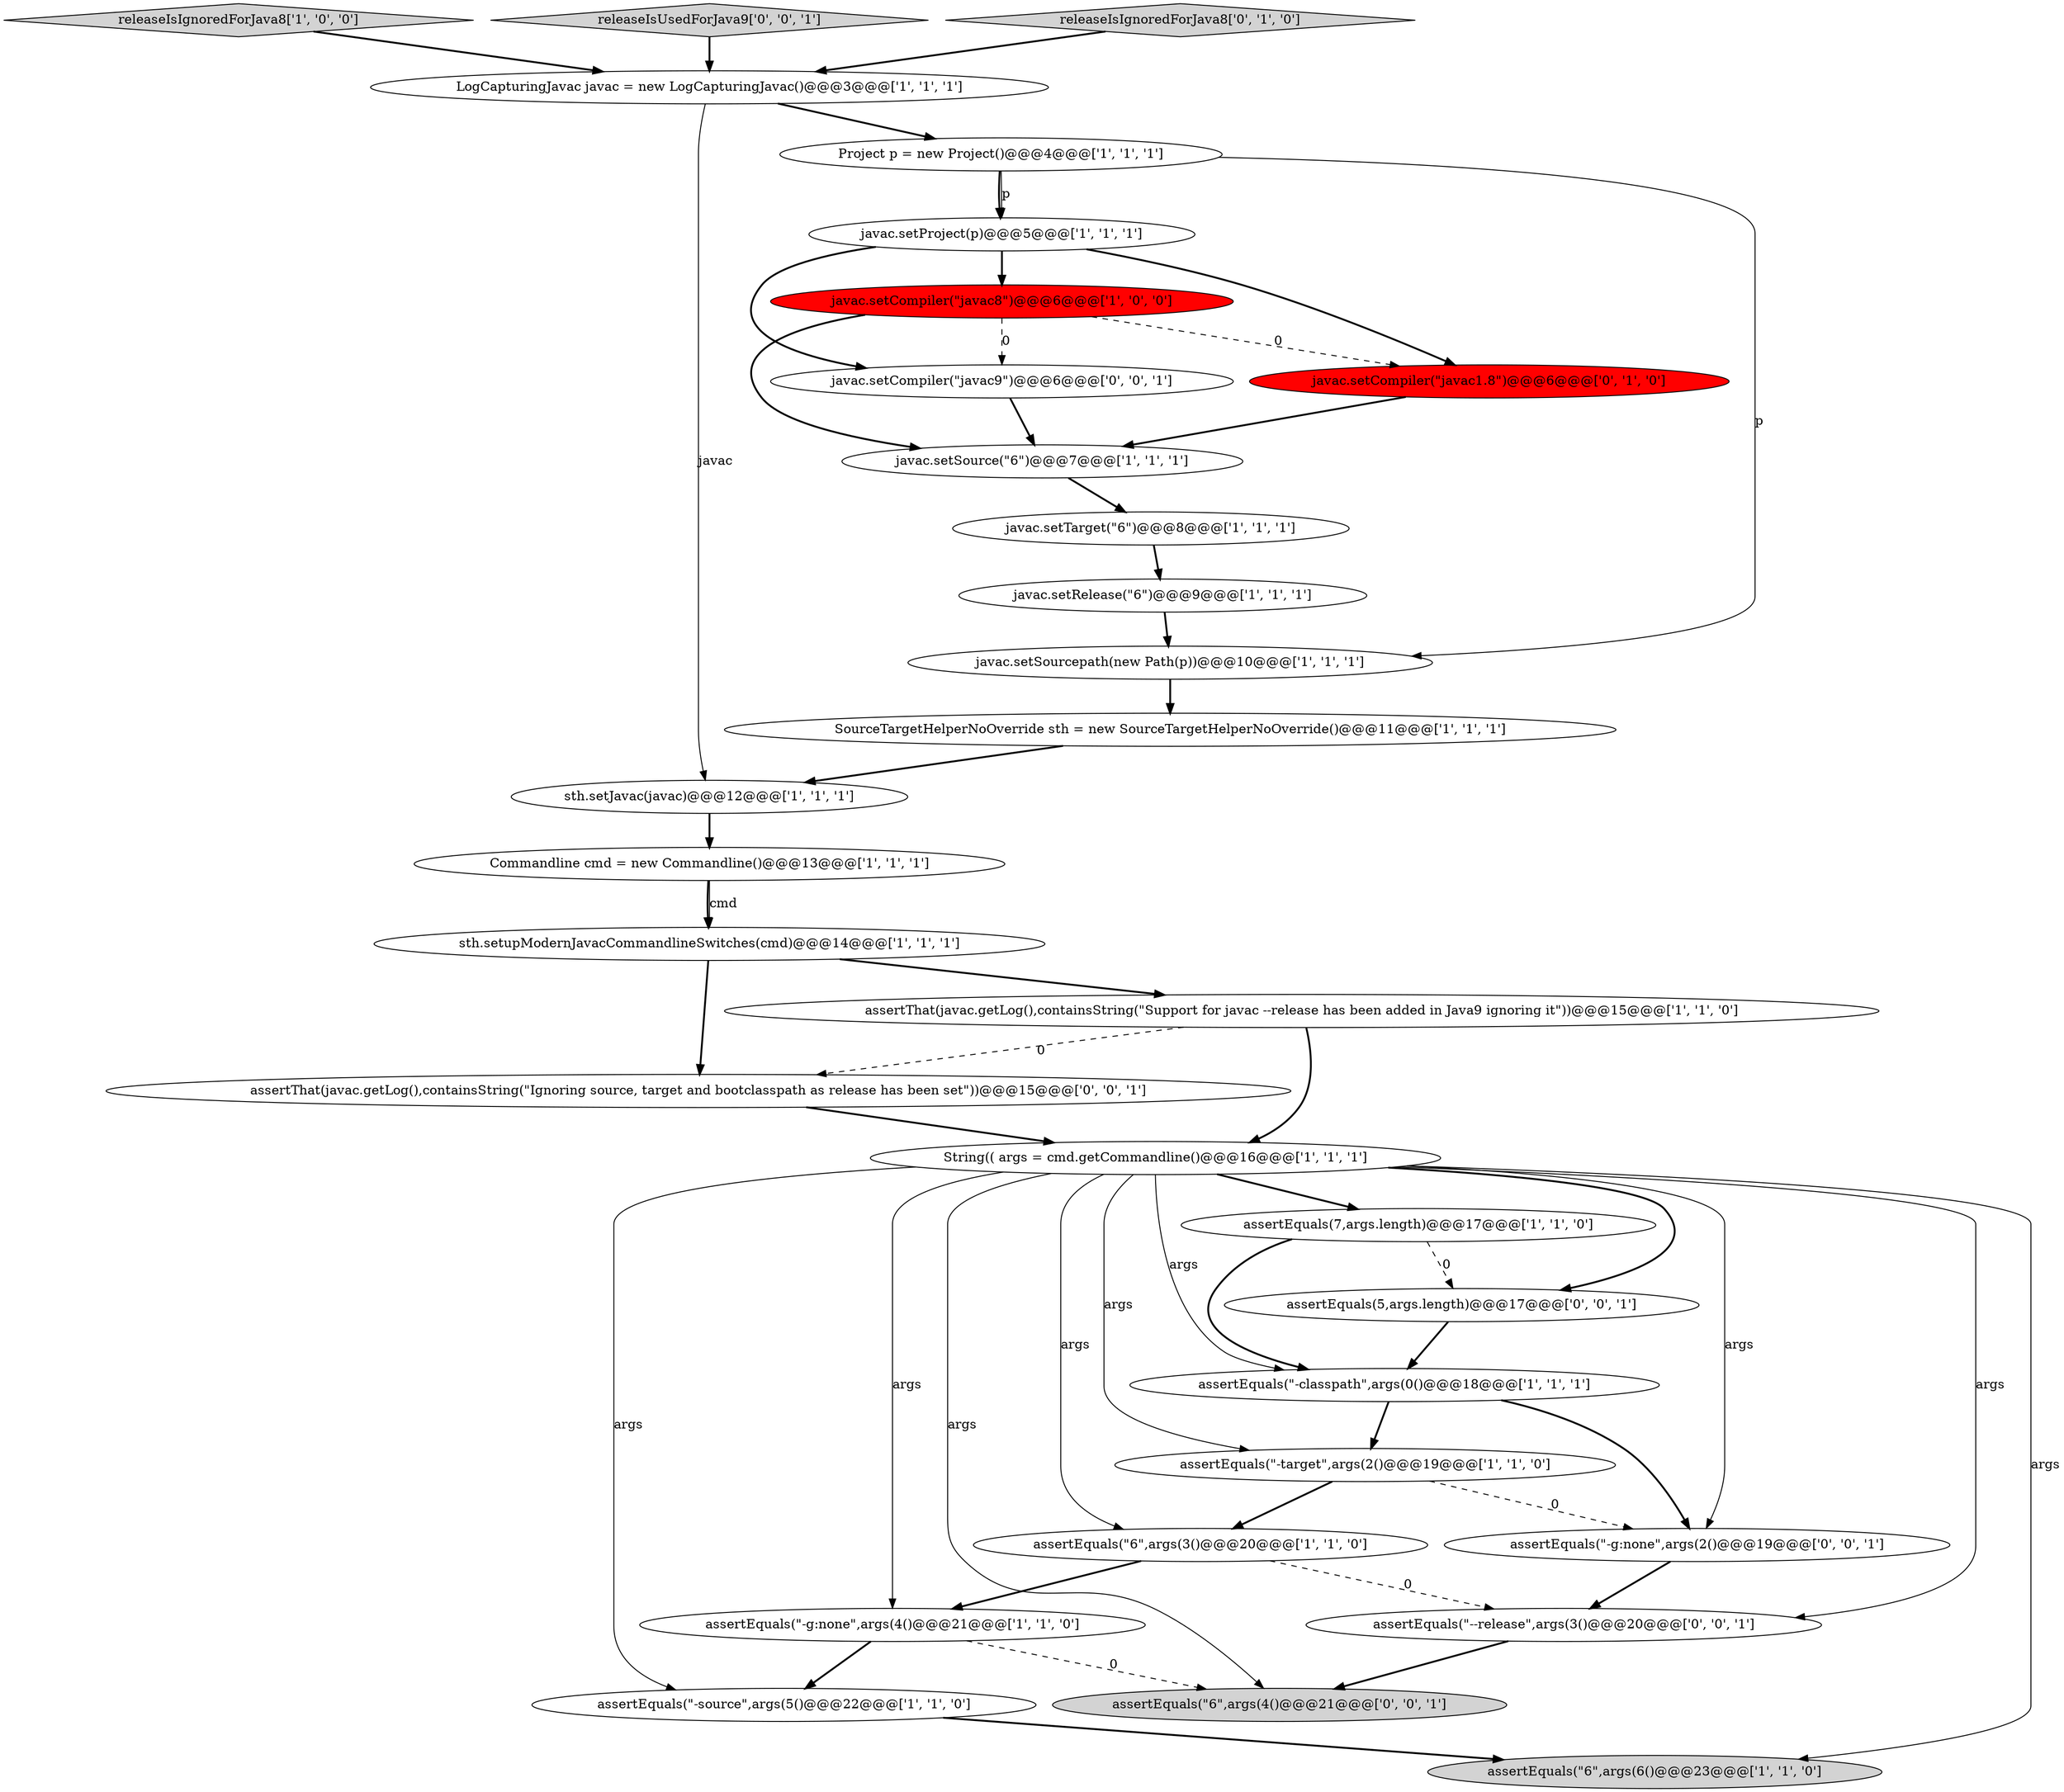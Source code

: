 digraph {
21 [style = filled, label = "Commandline cmd = new Commandline()@@@13@@@['1', '1', '1']", fillcolor = white, shape = ellipse image = "AAA0AAABBB1BBB"];
12 [style = filled, label = "javac.setCompiler(\"javac8\")@@@6@@@['1', '0', '0']", fillcolor = red, shape = ellipse image = "AAA1AAABBB1BBB"];
14 [style = filled, label = "assertEquals(\"-target\",args(2()@@@19@@@['1', '1', '0']", fillcolor = white, shape = ellipse image = "AAA0AAABBB1BBB"];
30 [style = filled, label = "javac.setCompiler(\"javac9\")@@@6@@@['0', '0', '1']", fillcolor = white, shape = ellipse image = "AAA0AAABBB3BBB"];
10 [style = filled, label = "assertEquals(\"6\",args(3()@@@20@@@['1', '1', '0']", fillcolor = white, shape = ellipse image = "AAA0AAABBB1BBB"];
8 [style = filled, label = "assertEquals(\"-source\",args(5()@@@22@@@['1', '1', '0']", fillcolor = white, shape = ellipse image = "AAA0AAABBB1BBB"];
0 [style = filled, label = "assertEquals(\"-classpath\",args(0()@@@18@@@['1', '1', '1']", fillcolor = white, shape = ellipse image = "AAA0AAABBB1BBB"];
1 [style = filled, label = "releaseIsIgnoredForJava8['1', '0', '0']", fillcolor = lightgray, shape = diamond image = "AAA0AAABBB1BBB"];
7 [style = filled, label = "javac.setSource(\"6\")@@@7@@@['1', '1', '1']", fillcolor = white, shape = ellipse image = "AAA0AAABBB1BBB"];
19 [style = filled, label = "assertEquals(\"-g:none\",args(4()@@@21@@@['1', '1', '0']", fillcolor = white, shape = ellipse image = "AAA0AAABBB1BBB"];
27 [style = filled, label = "assertEquals(\"6\",args(4()@@@21@@@['0', '0', '1']", fillcolor = lightgray, shape = ellipse image = "AAA0AAABBB3BBB"];
25 [style = filled, label = "assertEquals(\"-g:none\",args(2()@@@19@@@['0', '0', '1']", fillcolor = white, shape = ellipse image = "AAA0AAABBB3BBB"];
2 [style = filled, label = "javac.setProject(p)@@@5@@@['1', '1', '1']", fillcolor = white, shape = ellipse image = "AAA0AAABBB1BBB"];
5 [style = filled, label = "String(( args = cmd.getCommandline()@@@16@@@['1', '1', '1']", fillcolor = white, shape = ellipse image = "AAA0AAABBB1BBB"];
9 [style = filled, label = "javac.setRelease(\"6\")@@@9@@@['1', '1', '1']", fillcolor = white, shape = ellipse image = "AAA0AAABBB1BBB"];
29 [style = filled, label = "assertThat(javac.getLog(),containsString(\"Ignoring source, target and bootclasspath as release has been set\"))@@@15@@@['0', '0', '1']", fillcolor = white, shape = ellipse image = "AAA0AAABBB3BBB"];
18 [style = filled, label = "sth.setupModernJavacCommandlineSwitches(cmd)@@@14@@@['1', '1', '1']", fillcolor = white, shape = ellipse image = "AAA0AAABBB1BBB"];
24 [style = filled, label = "releaseIsUsedForJava9['0', '0', '1']", fillcolor = lightgray, shape = diamond image = "AAA0AAABBB3BBB"];
17 [style = filled, label = "sth.setJavac(javac)@@@12@@@['1', '1', '1']", fillcolor = white, shape = ellipse image = "AAA0AAABBB1BBB"];
16 [style = filled, label = "assertThat(javac.getLog(),containsString(\"Support for javac --release has been added in Java9 ignoring it\"))@@@15@@@['1', '1', '0']", fillcolor = white, shape = ellipse image = "AAA0AAABBB1BBB"];
3 [style = filled, label = "javac.setSourcepath(new Path(p))@@@10@@@['1', '1', '1']", fillcolor = white, shape = ellipse image = "AAA0AAABBB1BBB"];
26 [style = filled, label = "assertEquals(5,args.length)@@@17@@@['0', '0', '1']", fillcolor = white, shape = ellipse image = "AAA0AAABBB3BBB"];
15 [style = filled, label = "Project p = new Project()@@@4@@@['1', '1', '1']", fillcolor = white, shape = ellipse image = "AAA0AAABBB1BBB"];
23 [style = filled, label = "javac.setCompiler(\"javac1.8\")@@@6@@@['0', '1', '0']", fillcolor = red, shape = ellipse image = "AAA1AAABBB2BBB"];
6 [style = filled, label = "LogCapturingJavac javac = new LogCapturingJavac()@@@3@@@['1', '1', '1']", fillcolor = white, shape = ellipse image = "AAA0AAABBB1BBB"];
13 [style = filled, label = "javac.setTarget(\"6\")@@@8@@@['1', '1', '1']", fillcolor = white, shape = ellipse image = "AAA0AAABBB1BBB"];
11 [style = filled, label = "assertEquals(\"6\",args(6()@@@23@@@['1', '1', '0']", fillcolor = lightgray, shape = ellipse image = "AAA0AAABBB1BBB"];
28 [style = filled, label = "assertEquals(\"--release\",args(3()@@@20@@@['0', '0', '1']", fillcolor = white, shape = ellipse image = "AAA0AAABBB3BBB"];
4 [style = filled, label = "SourceTargetHelperNoOverride sth = new SourceTargetHelperNoOverride()@@@11@@@['1', '1', '1']", fillcolor = white, shape = ellipse image = "AAA0AAABBB1BBB"];
20 [style = filled, label = "assertEquals(7,args.length)@@@17@@@['1', '1', '0']", fillcolor = white, shape = ellipse image = "AAA0AAABBB1BBB"];
22 [style = filled, label = "releaseIsIgnoredForJava8['0', '1', '0']", fillcolor = lightgray, shape = diamond image = "AAA0AAABBB2BBB"];
7->13 [style = bold, label=""];
19->27 [style = dashed, label="0"];
15->2 [style = bold, label=""];
25->28 [style = bold, label=""];
29->5 [style = bold, label=""];
12->23 [style = dashed, label="0"];
4->17 [style = bold, label=""];
5->20 [style = bold, label=""];
14->25 [style = dashed, label="0"];
10->19 [style = bold, label=""];
20->0 [style = bold, label=""];
5->26 [style = bold, label=""];
14->10 [style = bold, label=""];
10->28 [style = dashed, label="0"];
6->17 [style = solid, label="javac"];
5->8 [style = solid, label="args"];
12->30 [style = dashed, label="0"];
5->0 [style = solid, label="args"];
3->4 [style = bold, label=""];
21->18 [style = bold, label=""];
12->7 [style = bold, label=""];
19->8 [style = bold, label=""];
6->15 [style = bold, label=""];
2->12 [style = bold, label=""];
15->2 [style = solid, label="p"];
5->25 [style = solid, label="args"];
2->23 [style = bold, label=""];
5->11 [style = solid, label="args"];
5->27 [style = solid, label="args"];
18->29 [style = bold, label=""];
0->14 [style = bold, label=""];
26->0 [style = bold, label=""];
1->6 [style = bold, label=""];
5->28 [style = solid, label="args"];
5->19 [style = solid, label="args"];
5->14 [style = solid, label="args"];
0->25 [style = bold, label=""];
30->7 [style = bold, label=""];
16->5 [style = bold, label=""];
16->29 [style = dashed, label="0"];
9->3 [style = bold, label=""];
15->3 [style = solid, label="p"];
23->7 [style = bold, label=""];
13->9 [style = bold, label=""];
28->27 [style = bold, label=""];
2->30 [style = bold, label=""];
24->6 [style = bold, label=""];
8->11 [style = bold, label=""];
17->21 [style = bold, label=""];
20->26 [style = dashed, label="0"];
22->6 [style = bold, label=""];
5->10 [style = solid, label="args"];
21->18 [style = solid, label="cmd"];
18->16 [style = bold, label=""];
}
